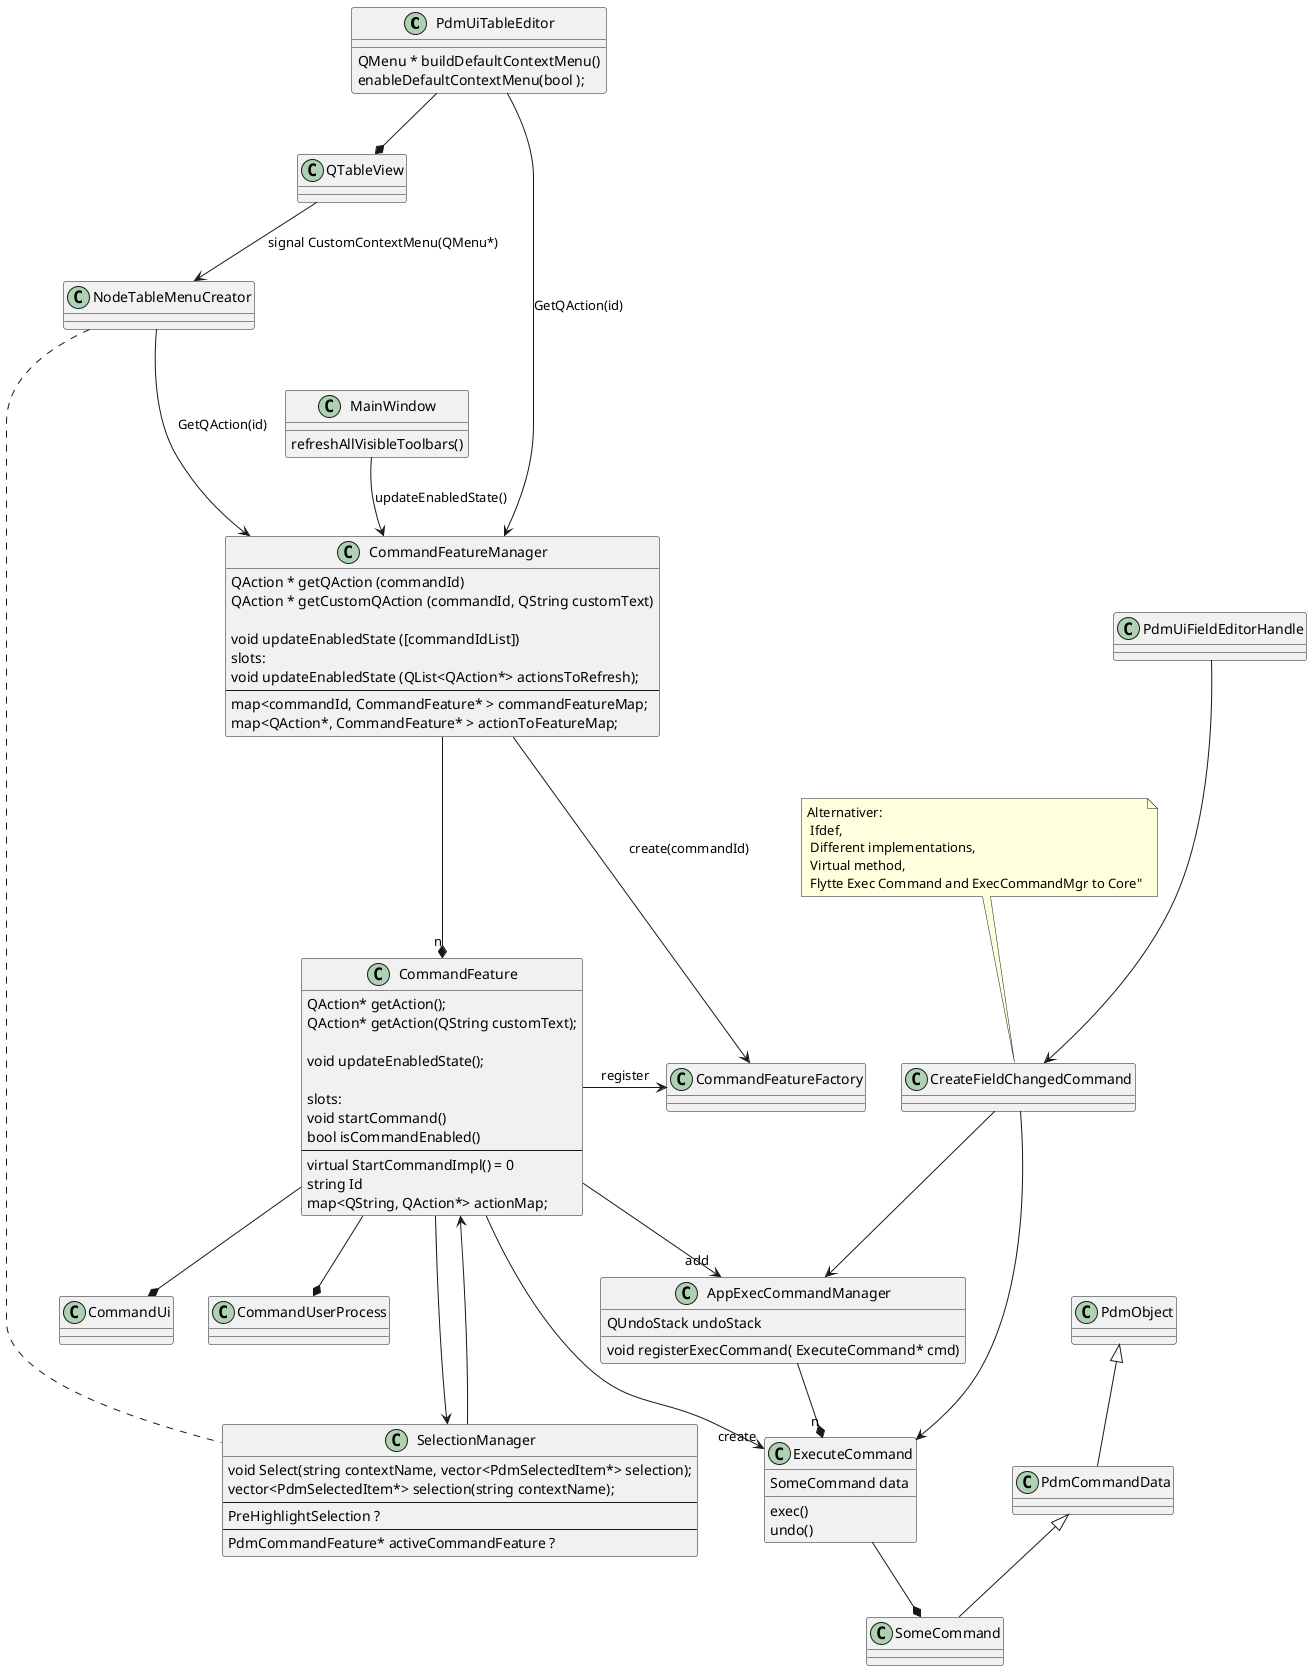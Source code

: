 @startuml
'scale 1200 width

class PdmUiTableEditor{

   QMenu * buildDefaultContextMenu()
   enableDefaultContextMenu(bool );

}

PdmUiTableEditor  --->  CommandFeatureManager :"GetQAction(id)"
PdmUiTableEditor --* QTableView

QTableView --> NodeTableMenuCreator : signal CustomContextMenu(QMenu*)


NodeTableMenuCreator .. SelectionManager
NodeTableMenuCreator --->  CommandFeatureManager :"GetQAction(id)"

class MainWindow{
    refreshAllVisibleToolbars()
}
MainWindow --> CommandFeatureManager: updateEnabledState()

class SelectionManager{ 
    void Select(string contextName, vector<PdmSelectedItem*> selection);
	vector<PdmSelectedItem*> selection(string contextName);	
    ---
    PreHighlightSelection ?
    ---
    PdmCommandFeature* activeCommandFeature ?
}

SelectionManager ---> CommandFeature


class CommandFeatureManager{
    QAction * getQAction (commandId)
    QAction * getCustomQAction (commandId, QString customText)
	
    void updateEnabledState ([commandIdList])
    slots: 
	void updateEnabledState (QList<QAction*> actionsToRefresh);
    ---
    map<commandId, CommandFeature* > commandFeatureMap;
	map<QAction*, CommandFeature* > actionToFeatureMap;
}

CommandFeatureManager ---* "n" CommandFeature
CommandFeatureManager ---> CommandFeatureFactory : create(commandId)

class CommandFeature{
	QAction* getAction();
	QAction* getAction(QString customText);
	
	void updateEnabledState();
	
slots:
	void startCommand()    
	bool isCommandEnabled()
---
	virtual StartCommandImpl() = 0
	string Id
    map<QString, QAction*> actionMap;
}

CommandFeature -> CommandFeatureFactory : register

CommandFeature --> "create" ExecuteCommand
CommandFeature --> "add" AppExecCommandManager
CommandFeature --* CommandUi
CommandFeature --* CommandUserProcess
CommandFeature --> SelectionManager


PdmObject <|-- PdmCommandData
PdmCommandData <|-- SomeCommand

class ExecuteCommand{
    SomeCommand data
    exec()
    undo()
}
ExecuteCommand --* SomeCommand

class AppExecCommandManager{
    void registerExecCommand( ExecuteCommand* cmd)
    QUndoStack undoStack
}

AppExecCommandManager --* "n" ExecuteCommand

PdmUiFieldEditorHandle ---> CreateFieldChangedCommand
CreateFieldChangedCommand --> ExecuteCommand
CreateFieldChangedCommand --> AppExecCommandManager

class CreateFieldChangedCommand{

}
note top 
 Alternativer: 
  Ifdef, 
  Different implementations, 
  Virtual method, 
  Flytte Exec Command and ExecCommandMgr to Core"
end note

@enduml
		